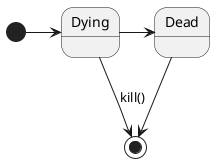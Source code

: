 @startuml state-transition-diagram
skinparam monochrome true
skinparam shadowing false

[*] -> Dying
Dying -> [*] : kill()
Dying -> Dead
Dead --> [*]
@enduml

